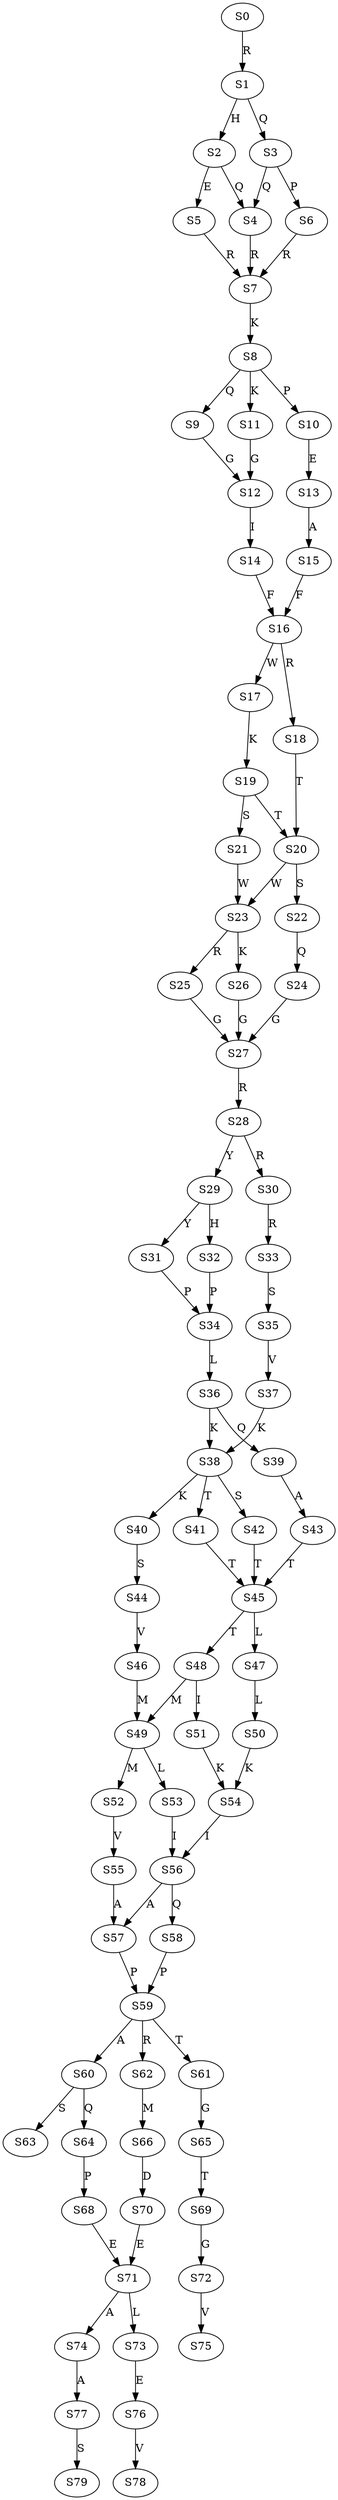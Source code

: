strict digraph  {
	S0 -> S1 [ label = R ];
	S1 -> S2 [ label = H ];
	S1 -> S3 [ label = Q ];
	S2 -> S4 [ label = Q ];
	S2 -> S5 [ label = E ];
	S3 -> S6 [ label = P ];
	S3 -> S4 [ label = Q ];
	S4 -> S7 [ label = R ];
	S5 -> S7 [ label = R ];
	S6 -> S7 [ label = R ];
	S7 -> S8 [ label = K ];
	S8 -> S9 [ label = Q ];
	S8 -> S10 [ label = P ];
	S8 -> S11 [ label = K ];
	S9 -> S12 [ label = G ];
	S10 -> S13 [ label = E ];
	S11 -> S12 [ label = G ];
	S12 -> S14 [ label = I ];
	S13 -> S15 [ label = A ];
	S14 -> S16 [ label = F ];
	S15 -> S16 [ label = F ];
	S16 -> S17 [ label = W ];
	S16 -> S18 [ label = R ];
	S17 -> S19 [ label = K ];
	S18 -> S20 [ label = T ];
	S19 -> S21 [ label = S ];
	S19 -> S20 [ label = T ];
	S20 -> S22 [ label = S ];
	S20 -> S23 [ label = W ];
	S21 -> S23 [ label = W ];
	S22 -> S24 [ label = Q ];
	S23 -> S25 [ label = R ];
	S23 -> S26 [ label = K ];
	S24 -> S27 [ label = G ];
	S25 -> S27 [ label = G ];
	S26 -> S27 [ label = G ];
	S27 -> S28 [ label = R ];
	S28 -> S29 [ label = Y ];
	S28 -> S30 [ label = R ];
	S29 -> S31 [ label = Y ];
	S29 -> S32 [ label = H ];
	S30 -> S33 [ label = R ];
	S31 -> S34 [ label = P ];
	S32 -> S34 [ label = P ];
	S33 -> S35 [ label = S ];
	S34 -> S36 [ label = L ];
	S35 -> S37 [ label = V ];
	S36 -> S38 [ label = K ];
	S36 -> S39 [ label = Q ];
	S37 -> S38 [ label = K ];
	S38 -> S40 [ label = K ];
	S38 -> S41 [ label = T ];
	S38 -> S42 [ label = S ];
	S39 -> S43 [ label = A ];
	S40 -> S44 [ label = S ];
	S41 -> S45 [ label = T ];
	S42 -> S45 [ label = T ];
	S43 -> S45 [ label = T ];
	S44 -> S46 [ label = V ];
	S45 -> S47 [ label = L ];
	S45 -> S48 [ label = T ];
	S46 -> S49 [ label = M ];
	S47 -> S50 [ label = L ];
	S48 -> S51 [ label = I ];
	S48 -> S49 [ label = M ];
	S49 -> S52 [ label = M ];
	S49 -> S53 [ label = L ];
	S50 -> S54 [ label = K ];
	S51 -> S54 [ label = K ];
	S52 -> S55 [ label = V ];
	S53 -> S56 [ label = I ];
	S54 -> S56 [ label = I ];
	S55 -> S57 [ label = A ];
	S56 -> S57 [ label = A ];
	S56 -> S58 [ label = Q ];
	S57 -> S59 [ label = P ];
	S58 -> S59 [ label = P ];
	S59 -> S60 [ label = A ];
	S59 -> S61 [ label = T ];
	S59 -> S62 [ label = R ];
	S60 -> S63 [ label = S ];
	S60 -> S64 [ label = Q ];
	S61 -> S65 [ label = G ];
	S62 -> S66 [ label = M ];
	S64 -> S68 [ label = P ];
	S65 -> S69 [ label = T ];
	S66 -> S70 [ label = D ];
	S68 -> S71 [ label = E ];
	S69 -> S72 [ label = G ];
	S70 -> S71 [ label = E ];
	S71 -> S73 [ label = L ];
	S71 -> S74 [ label = A ];
	S72 -> S75 [ label = V ];
	S73 -> S76 [ label = E ];
	S74 -> S77 [ label = A ];
	S76 -> S78 [ label = V ];
	S77 -> S79 [ label = S ];
}
